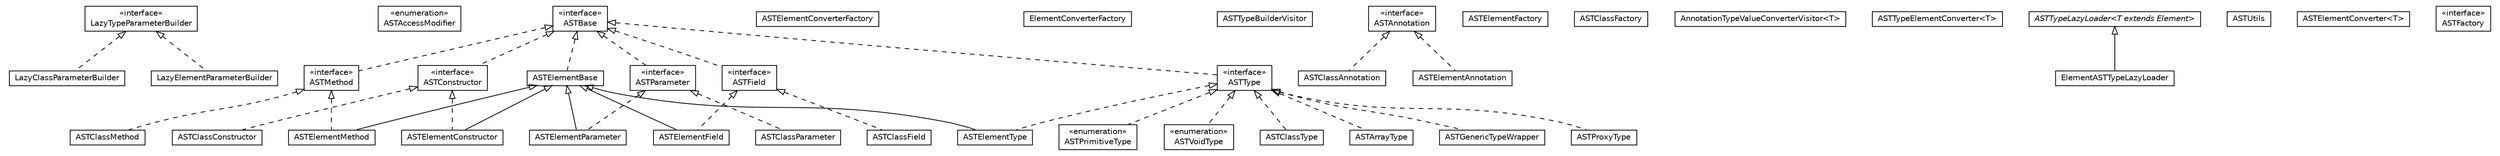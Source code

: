 #!/usr/local/bin/dot
#
# Class diagram 
# Generated by UMLGraph version 5.1 (http://www.umlgraph.org/)
#

digraph G {
	edge [fontname="Helvetica",fontsize=10,labelfontname="Helvetica",labelfontsize=10];
	node [fontname="Helvetica",fontsize=10,shape=plaintext];
	nodesep=0.25;
	ranksep=0.5;
	// org.androidtransfuse.analysis.adapter.LazyClassParameterBuilder
	c2161 [label=<<table title="org.androidtransfuse.analysis.adapter.LazyClassParameterBuilder" border="0" cellborder="1" cellspacing="0" cellpadding="2" port="p" href="./LazyClassParameterBuilder.html">
		<tr><td><table border="0" cellspacing="0" cellpadding="1">
<tr><td align="center" balign="center"> LazyClassParameterBuilder </td></tr>
		</table></td></tr>
		</table>>, fontname="Helvetica", fontcolor="black", fontsize=10.0];
	// org.androidtransfuse.analysis.adapter.ASTAccessModifier
	c2162 [label=<<table title="org.androidtransfuse.analysis.adapter.ASTAccessModifier" border="0" cellborder="1" cellspacing="0" cellpadding="2" port="p" href="./ASTAccessModifier.html">
		<tr><td><table border="0" cellspacing="0" cellpadding="1">
<tr><td align="center" balign="center"> &#171;enumeration&#187; </td></tr>
<tr><td align="center" balign="center"> ASTAccessModifier </td></tr>
		</table></td></tr>
		</table>>, fontname="Helvetica", fontcolor="black", fontsize=10.0];
	// org.androidtransfuse.analysis.adapter.ASTArrayType
	c2163 [label=<<table title="org.androidtransfuse.analysis.adapter.ASTArrayType" border="0" cellborder="1" cellspacing="0" cellpadding="2" port="p" href="./ASTArrayType.html">
		<tr><td><table border="0" cellspacing="0" cellpadding="1">
<tr><td align="center" balign="center"> ASTArrayType </td></tr>
		</table></td></tr>
		</table>>, fontname="Helvetica", fontcolor="black", fontsize=10.0];
	// org.androidtransfuse.analysis.adapter.ASTElementConverterFactory
	c2164 [label=<<table title="org.androidtransfuse.analysis.adapter.ASTElementConverterFactory" border="0" cellborder="1" cellspacing="0" cellpadding="2" port="p" href="./ASTElementConverterFactory.html">
		<tr><td><table border="0" cellspacing="0" cellpadding="1">
<tr><td align="center" balign="center"> ASTElementConverterFactory </td></tr>
		</table></td></tr>
		</table>>, fontname="Helvetica", fontcolor="black", fontsize=10.0];
	// org.androidtransfuse.analysis.adapter.ASTClassConstructor
	c2165 [label=<<table title="org.androidtransfuse.analysis.adapter.ASTClassConstructor" border="0" cellborder="1" cellspacing="0" cellpadding="2" port="p" href="./ASTClassConstructor.html">
		<tr><td><table border="0" cellspacing="0" cellpadding="1">
<tr><td align="center" balign="center"> ASTClassConstructor </td></tr>
		</table></td></tr>
		</table>>, fontname="Helvetica", fontcolor="black", fontsize=10.0];
	// org.androidtransfuse.analysis.adapter.ElementConverterFactory
	c2166 [label=<<table title="org.androidtransfuse.analysis.adapter.ElementConverterFactory" border="0" cellborder="1" cellspacing="0" cellpadding="2" port="p" href="./ElementConverterFactory.html">
		<tr><td><table border="0" cellspacing="0" cellpadding="1">
<tr><td align="center" balign="center"> ElementConverterFactory </td></tr>
		</table></td></tr>
		</table>>, fontname="Helvetica", fontcolor="black", fontsize=10.0];
	// org.androidtransfuse.analysis.adapter.ASTElementType
	c2167 [label=<<table title="org.androidtransfuse.analysis.adapter.ASTElementType" border="0" cellborder="1" cellspacing="0" cellpadding="2" port="p" href="./ASTElementType.html">
		<tr><td><table border="0" cellspacing="0" cellpadding="1">
<tr><td align="center" balign="center"> ASTElementType </td></tr>
		</table></td></tr>
		</table>>, fontname="Helvetica", fontcolor="black", fontsize=10.0];
	// org.androidtransfuse.analysis.adapter.ASTElementMethod
	c2168 [label=<<table title="org.androidtransfuse.analysis.adapter.ASTElementMethod" border="0" cellborder="1" cellspacing="0" cellpadding="2" port="p" href="./ASTElementMethod.html">
		<tr><td><table border="0" cellspacing="0" cellpadding="1">
<tr><td align="center" balign="center"> ASTElementMethod </td></tr>
		</table></td></tr>
		</table>>, fontname="Helvetica", fontcolor="black", fontsize=10.0];
	// org.androidtransfuse.analysis.adapter.ASTTypeBuilderVisitor
	c2169 [label=<<table title="org.androidtransfuse.analysis.adapter.ASTTypeBuilderVisitor" border="0" cellborder="1" cellspacing="0" cellpadding="2" port="p" href="./ASTTypeBuilderVisitor.html">
		<tr><td><table border="0" cellspacing="0" cellpadding="1">
<tr><td align="center" balign="center"> ASTTypeBuilderVisitor </td></tr>
		</table></td></tr>
		</table>>, fontname="Helvetica", fontcolor="black", fontsize=10.0];
	// org.androidtransfuse.analysis.adapter.LazyElementParameterBuilder
	c2170 [label=<<table title="org.androidtransfuse.analysis.adapter.LazyElementParameterBuilder" border="0" cellborder="1" cellspacing="0" cellpadding="2" port="p" href="./LazyElementParameterBuilder.html">
		<tr><td><table border="0" cellspacing="0" cellpadding="1">
<tr><td align="center" balign="center"> LazyElementParameterBuilder </td></tr>
		</table></td></tr>
		</table>>, fontname="Helvetica", fontcolor="black", fontsize=10.0];
	// org.androidtransfuse.analysis.adapter.ASTClassField
	c2171 [label=<<table title="org.androidtransfuse.analysis.adapter.ASTClassField" border="0" cellborder="1" cellspacing="0" cellpadding="2" port="p" href="./ASTClassField.html">
		<tr><td><table border="0" cellspacing="0" cellpadding="1">
<tr><td align="center" balign="center"> ASTClassField </td></tr>
		</table></td></tr>
		</table>>, fontname="Helvetica", fontcolor="black", fontsize=10.0];
	// org.androidtransfuse.analysis.adapter.ASTAnnotation
	c2172 [label=<<table title="org.androidtransfuse.analysis.adapter.ASTAnnotation" border="0" cellborder="1" cellspacing="0" cellpadding="2" port="p" href="./ASTAnnotation.html">
		<tr><td><table border="0" cellspacing="0" cellpadding="1">
<tr><td align="center" balign="center"> &#171;interface&#187; </td></tr>
<tr><td align="center" balign="center"> ASTAnnotation </td></tr>
		</table></td></tr>
		</table>>, fontname="Helvetica", fontcolor="black", fontsize=10.0];
	// org.androidtransfuse.analysis.adapter.ASTGenericTypeWrapper
	c2173 [label=<<table title="org.androidtransfuse.analysis.adapter.ASTGenericTypeWrapper" border="0" cellborder="1" cellspacing="0" cellpadding="2" port="p" href="./ASTGenericTypeWrapper.html">
		<tr><td><table border="0" cellspacing="0" cellpadding="1">
<tr><td align="center" balign="center"> ASTGenericTypeWrapper </td></tr>
		</table></td></tr>
		</table>>, fontname="Helvetica", fontcolor="black", fontsize=10.0];
	// org.androidtransfuse.analysis.adapter.ASTProxyType
	c2174 [label=<<table title="org.androidtransfuse.analysis.adapter.ASTProxyType" border="0" cellborder="1" cellspacing="0" cellpadding="2" port="p" href="./ASTProxyType.html">
		<tr><td><table border="0" cellspacing="0" cellpadding="1">
<tr><td align="center" balign="center"> ASTProxyType </td></tr>
		</table></td></tr>
		</table>>, fontname="Helvetica", fontcolor="black", fontsize=10.0];
	// org.androidtransfuse.analysis.adapter.ASTElementFactory
	c2175 [label=<<table title="org.androidtransfuse.analysis.adapter.ASTElementFactory" border="0" cellborder="1" cellspacing="0" cellpadding="2" port="p" href="./ASTElementFactory.html">
		<tr><td><table border="0" cellspacing="0" cellpadding="1">
<tr><td align="center" balign="center"> ASTElementFactory </td></tr>
		</table></td></tr>
		</table>>, fontname="Helvetica", fontcolor="black", fontsize=10.0];
	// org.androidtransfuse.analysis.adapter.ASTElementBase
	c2176 [label=<<table title="org.androidtransfuse.analysis.adapter.ASTElementBase" border="0" cellborder="1" cellspacing="0" cellpadding="2" port="p" href="./ASTElementBase.html">
		<tr><td><table border="0" cellspacing="0" cellpadding="1">
<tr><td align="center" balign="center"> ASTElementBase </td></tr>
		</table></td></tr>
		</table>>, fontname="Helvetica", fontcolor="black", fontsize=10.0];
	// org.androidtransfuse.analysis.adapter.ASTElementField
	c2177 [label=<<table title="org.androidtransfuse.analysis.adapter.ASTElementField" border="0" cellborder="1" cellspacing="0" cellpadding="2" port="p" href="./ASTElementField.html">
		<tr><td><table border="0" cellspacing="0" cellpadding="1">
<tr><td align="center" balign="center"> ASTElementField </td></tr>
		</table></td></tr>
		</table>>, fontname="Helvetica", fontcolor="black", fontsize=10.0];
	// org.androidtransfuse.analysis.adapter.ASTConstructor
	c2178 [label=<<table title="org.androidtransfuse.analysis.adapter.ASTConstructor" border="0" cellborder="1" cellspacing="0" cellpadding="2" port="p" href="./ASTConstructor.html">
		<tr><td><table border="0" cellspacing="0" cellpadding="1">
<tr><td align="center" balign="center"> &#171;interface&#187; </td></tr>
<tr><td align="center" balign="center"> ASTConstructor </td></tr>
		</table></td></tr>
		</table>>, fontname="Helvetica", fontcolor="black", fontsize=10.0];
	// org.androidtransfuse.analysis.adapter.ASTClassFactory
	c2179 [label=<<table title="org.androidtransfuse.analysis.adapter.ASTClassFactory" border="0" cellborder="1" cellspacing="0" cellpadding="2" port="p" href="./ASTClassFactory.html">
		<tr><td><table border="0" cellspacing="0" cellpadding="1">
<tr><td align="center" balign="center"> ASTClassFactory </td></tr>
		</table></td></tr>
		</table>>, fontname="Helvetica", fontcolor="black", fontsize=10.0];
	// org.androidtransfuse.analysis.adapter.ASTBase
	c2180 [label=<<table title="org.androidtransfuse.analysis.adapter.ASTBase" border="0" cellborder="1" cellspacing="0" cellpadding="2" port="p" href="./ASTBase.html">
		<tr><td><table border="0" cellspacing="0" cellpadding="1">
<tr><td align="center" balign="center"> &#171;interface&#187; </td></tr>
<tr><td align="center" balign="center"> ASTBase </td></tr>
		</table></td></tr>
		</table>>, fontname="Helvetica", fontcolor="black", fontsize=10.0];
	// org.androidtransfuse.analysis.adapter.ASTType
	c2181 [label=<<table title="org.androidtransfuse.analysis.adapter.ASTType" border="0" cellborder="1" cellspacing="0" cellpadding="2" port="p" href="./ASTType.html">
		<tr><td><table border="0" cellspacing="0" cellpadding="1">
<tr><td align="center" balign="center"> &#171;interface&#187; </td></tr>
<tr><td align="center" balign="center"> ASTType </td></tr>
		</table></td></tr>
		</table>>, fontname="Helvetica", fontcolor="black", fontsize=10.0];
	// org.androidtransfuse.analysis.adapter.AnnotationTypeValueConverterVisitor<T>
	c2182 [label=<<table title="org.androidtransfuse.analysis.adapter.AnnotationTypeValueConverterVisitor" border="0" cellborder="1" cellspacing="0" cellpadding="2" port="p" href="./AnnotationTypeValueConverterVisitor.html">
		<tr><td><table border="0" cellspacing="0" cellpadding="1">
<tr><td align="center" balign="center"> AnnotationTypeValueConverterVisitor&lt;T&gt; </td></tr>
		</table></td></tr>
		</table>>, fontname="Helvetica", fontcolor="black", fontsize=10.0];
	// org.androidtransfuse.analysis.adapter.ASTMethod
	c2183 [label=<<table title="org.androidtransfuse.analysis.adapter.ASTMethod" border="0" cellborder="1" cellspacing="0" cellpadding="2" port="p" href="./ASTMethod.html">
		<tr><td><table border="0" cellspacing="0" cellpadding="1">
<tr><td align="center" balign="center"> &#171;interface&#187; </td></tr>
<tr><td align="center" balign="center"> ASTMethod </td></tr>
		</table></td></tr>
		</table>>, fontname="Helvetica", fontcolor="black", fontsize=10.0];
	// org.androidtransfuse.analysis.adapter.ASTClassParameter
	c2184 [label=<<table title="org.androidtransfuse.analysis.adapter.ASTClassParameter" border="0" cellborder="1" cellspacing="0" cellpadding="2" port="p" href="./ASTClassParameter.html">
		<tr><td><table border="0" cellspacing="0" cellpadding="1">
<tr><td align="center" balign="center"> ASTClassParameter </td></tr>
		</table></td></tr>
		</table>>, fontname="Helvetica", fontcolor="black", fontsize=10.0];
	// org.androidtransfuse.analysis.adapter.ASTTypeElementConverter<T>
	c2185 [label=<<table title="org.androidtransfuse.analysis.adapter.ASTTypeElementConverter" border="0" cellborder="1" cellspacing="0" cellpadding="2" port="p" href="./ASTTypeElementConverter.html">
		<tr><td><table border="0" cellspacing="0" cellpadding="1">
<tr><td align="center" balign="center"> ASTTypeElementConverter&lt;T&gt; </td></tr>
		</table></td></tr>
		</table>>, fontname="Helvetica", fontcolor="black", fontsize=10.0];
	// org.androidtransfuse.analysis.adapter.ASTClassMethod
	c2186 [label=<<table title="org.androidtransfuse.analysis.adapter.ASTClassMethod" border="0" cellborder="1" cellspacing="0" cellpadding="2" port="p" href="./ASTClassMethod.html">
		<tr><td><table border="0" cellspacing="0" cellpadding="1">
<tr><td align="center" balign="center"> ASTClassMethod </td></tr>
		</table></td></tr>
		</table>>, fontname="Helvetica", fontcolor="black", fontsize=10.0];
	// org.androidtransfuse.analysis.adapter.ASTTypeLazyLoader<T extends javax.lang.model.element.Element>
	c2187 [label=<<table title="org.androidtransfuse.analysis.adapter.ASTTypeLazyLoader" border="0" cellborder="1" cellspacing="0" cellpadding="2" port="p" href="./ASTTypeLazyLoader.html">
		<tr><td><table border="0" cellspacing="0" cellpadding="1">
<tr><td align="center" balign="center"><font face="Helvetica-Oblique"> ASTTypeLazyLoader&lt;T extends Element&gt; </font></td></tr>
		</table></td></tr>
		</table>>, fontname="Helvetica", fontcolor="black", fontsize=10.0];
	// org.androidtransfuse.analysis.adapter.ASTUtils
	c2188 [label=<<table title="org.androidtransfuse.analysis.adapter.ASTUtils" border="0" cellborder="1" cellspacing="0" cellpadding="2" port="p" href="./ASTUtils.html">
		<tr><td><table border="0" cellspacing="0" cellpadding="1">
<tr><td align="center" balign="center"> ASTUtils </td></tr>
		</table></td></tr>
		</table>>, fontname="Helvetica", fontcolor="black", fontsize=10.0];
	// org.androidtransfuse.analysis.adapter.ASTParameter
	c2189 [label=<<table title="org.androidtransfuse.analysis.adapter.ASTParameter" border="0" cellborder="1" cellspacing="0" cellpadding="2" port="p" href="./ASTParameter.html">
		<tr><td><table border="0" cellspacing="0" cellpadding="1">
<tr><td align="center" balign="center"> &#171;interface&#187; </td></tr>
<tr><td align="center" balign="center"> ASTParameter </td></tr>
		</table></td></tr>
		</table>>, fontname="Helvetica", fontcolor="black", fontsize=10.0];
	// org.androidtransfuse.analysis.adapter.ASTPrimitiveType
	c2190 [label=<<table title="org.androidtransfuse.analysis.adapter.ASTPrimitiveType" border="0" cellborder="1" cellspacing="0" cellpadding="2" port="p" href="./ASTPrimitiveType.html">
		<tr><td><table border="0" cellspacing="0" cellpadding="1">
<tr><td align="center" balign="center"> &#171;enumeration&#187; </td></tr>
<tr><td align="center" balign="center"> ASTPrimitiveType </td></tr>
		</table></td></tr>
		</table>>, fontname="Helvetica", fontcolor="black", fontsize=10.0];
	// org.androidtransfuse.analysis.adapter.LazyTypeParameterBuilder
	c2191 [label=<<table title="org.androidtransfuse.analysis.adapter.LazyTypeParameterBuilder" border="0" cellborder="1" cellspacing="0" cellpadding="2" port="p" href="./LazyTypeParameterBuilder.html">
		<tr><td><table border="0" cellspacing="0" cellpadding="1">
<tr><td align="center" balign="center"> &#171;interface&#187; </td></tr>
<tr><td align="center" balign="center"> LazyTypeParameterBuilder </td></tr>
		</table></td></tr>
		</table>>, fontname="Helvetica", fontcolor="black", fontsize=10.0];
	// org.androidtransfuse.analysis.adapter.ElementASTTypeLazyLoader
	c2192 [label=<<table title="org.androidtransfuse.analysis.adapter.ElementASTTypeLazyLoader" border="0" cellborder="1" cellspacing="0" cellpadding="2" port="p" href="./ElementASTTypeLazyLoader.html">
		<tr><td><table border="0" cellspacing="0" cellpadding="1">
<tr><td align="center" balign="center"> ElementASTTypeLazyLoader </td></tr>
		</table></td></tr>
		</table>>, fontname="Helvetica", fontcolor="black", fontsize=10.0];
	// org.androidtransfuse.analysis.adapter.ASTElementConverter<T>
	c2193 [label=<<table title="org.androidtransfuse.analysis.adapter.ASTElementConverter" border="0" cellborder="1" cellspacing="0" cellpadding="2" port="p" href="./ASTElementConverter.html">
		<tr><td><table border="0" cellspacing="0" cellpadding="1">
<tr><td align="center" balign="center"> ASTElementConverter&lt;T&gt; </td></tr>
		</table></td></tr>
		</table>>, fontname="Helvetica", fontcolor="black", fontsize=10.0];
	// org.androidtransfuse.analysis.adapter.ASTVoidType
	c2194 [label=<<table title="org.androidtransfuse.analysis.adapter.ASTVoidType" border="0" cellborder="1" cellspacing="0" cellpadding="2" port="p" href="./ASTVoidType.html">
		<tr><td><table border="0" cellspacing="0" cellpadding="1">
<tr><td align="center" balign="center"> &#171;enumeration&#187; </td></tr>
<tr><td align="center" balign="center"> ASTVoidType </td></tr>
		</table></td></tr>
		</table>>, fontname="Helvetica", fontcolor="black", fontsize=10.0];
	// org.androidtransfuse.analysis.adapter.ASTField
	c2195 [label=<<table title="org.androidtransfuse.analysis.adapter.ASTField" border="0" cellborder="1" cellspacing="0" cellpadding="2" port="p" href="./ASTField.html">
		<tr><td><table border="0" cellspacing="0" cellpadding="1">
<tr><td align="center" balign="center"> &#171;interface&#187; </td></tr>
<tr><td align="center" balign="center"> ASTField </td></tr>
		</table></td></tr>
		</table>>, fontname="Helvetica", fontcolor="black", fontsize=10.0];
	// org.androidtransfuse.analysis.adapter.ASTClassAnnotation
	c2196 [label=<<table title="org.androidtransfuse.analysis.adapter.ASTClassAnnotation" border="0" cellborder="1" cellspacing="0" cellpadding="2" port="p" href="./ASTClassAnnotation.html">
		<tr><td><table border="0" cellspacing="0" cellpadding="1">
<tr><td align="center" balign="center"> ASTClassAnnotation </td></tr>
		</table></td></tr>
		</table>>, fontname="Helvetica", fontcolor="black", fontsize=10.0];
	// org.androidtransfuse.analysis.adapter.ASTClassType
	c2197 [label=<<table title="org.androidtransfuse.analysis.adapter.ASTClassType" border="0" cellborder="1" cellspacing="0" cellpadding="2" port="p" href="./ASTClassType.html">
		<tr><td><table border="0" cellspacing="0" cellpadding="1">
<tr><td align="center" balign="center"> ASTClassType </td></tr>
		</table></td></tr>
		</table>>, fontname="Helvetica", fontcolor="black", fontsize=10.0];
	// org.androidtransfuse.analysis.adapter.ASTFactory
	c2198 [label=<<table title="org.androidtransfuse.analysis.adapter.ASTFactory" border="0" cellborder="1" cellspacing="0" cellpadding="2" port="p" href="./ASTFactory.html">
		<tr><td><table border="0" cellspacing="0" cellpadding="1">
<tr><td align="center" balign="center"> &#171;interface&#187; </td></tr>
<tr><td align="center" balign="center"> ASTFactory </td></tr>
		</table></td></tr>
		</table>>, fontname="Helvetica", fontcolor="black", fontsize=10.0];
	// org.androidtransfuse.analysis.adapter.ASTElementParameter
	c2199 [label=<<table title="org.androidtransfuse.analysis.adapter.ASTElementParameter" border="0" cellborder="1" cellspacing="0" cellpadding="2" port="p" href="./ASTElementParameter.html">
		<tr><td><table border="0" cellspacing="0" cellpadding="1">
<tr><td align="center" balign="center"> ASTElementParameter </td></tr>
		</table></td></tr>
		</table>>, fontname="Helvetica", fontcolor="black", fontsize=10.0];
	// org.androidtransfuse.analysis.adapter.ASTElementAnnotation
	c2200 [label=<<table title="org.androidtransfuse.analysis.adapter.ASTElementAnnotation" border="0" cellborder="1" cellspacing="0" cellpadding="2" port="p" href="./ASTElementAnnotation.html">
		<tr><td><table border="0" cellspacing="0" cellpadding="1">
<tr><td align="center" balign="center"> ASTElementAnnotation </td></tr>
		</table></td></tr>
		</table>>, fontname="Helvetica", fontcolor="black", fontsize=10.0];
	// org.androidtransfuse.analysis.adapter.ASTElementConstructor
	c2201 [label=<<table title="org.androidtransfuse.analysis.adapter.ASTElementConstructor" border="0" cellborder="1" cellspacing="0" cellpadding="2" port="p" href="./ASTElementConstructor.html">
		<tr><td><table border="0" cellspacing="0" cellpadding="1">
<tr><td align="center" balign="center"> ASTElementConstructor </td></tr>
		</table></td></tr>
		</table>>, fontname="Helvetica", fontcolor="black", fontsize=10.0];
	//org.androidtransfuse.analysis.adapter.LazyClassParameterBuilder implements org.androidtransfuse.analysis.adapter.LazyTypeParameterBuilder
	c2191:p -> c2161:p [dir=back,arrowtail=empty,style=dashed];
	//org.androidtransfuse.analysis.adapter.ASTArrayType implements org.androidtransfuse.analysis.adapter.ASTType
	c2181:p -> c2163:p [dir=back,arrowtail=empty,style=dashed];
	//org.androidtransfuse.analysis.adapter.ASTClassConstructor implements org.androidtransfuse.analysis.adapter.ASTConstructor
	c2178:p -> c2165:p [dir=back,arrowtail=empty,style=dashed];
	//org.androidtransfuse.analysis.adapter.ASTElementType extends org.androidtransfuse.analysis.adapter.ASTElementBase
	c2176:p -> c2167:p [dir=back,arrowtail=empty];
	//org.androidtransfuse.analysis.adapter.ASTElementType implements org.androidtransfuse.analysis.adapter.ASTType
	c2181:p -> c2167:p [dir=back,arrowtail=empty,style=dashed];
	//org.androidtransfuse.analysis.adapter.ASTElementMethod extends org.androidtransfuse.analysis.adapter.ASTElementBase
	c2176:p -> c2168:p [dir=back,arrowtail=empty];
	//org.androidtransfuse.analysis.adapter.ASTElementMethod implements org.androidtransfuse.analysis.adapter.ASTMethod
	c2183:p -> c2168:p [dir=back,arrowtail=empty,style=dashed];
	//org.androidtransfuse.analysis.adapter.LazyElementParameterBuilder implements org.androidtransfuse.analysis.adapter.LazyTypeParameterBuilder
	c2191:p -> c2170:p [dir=back,arrowtail=empty,style=dashed];
	//org.androidtransfuse.analysis.adapter.ASTClassField implements org.androidtransfuse.analysis.adapter.ASTField
	c2195:p -> c2171:p [dir=back,arrowtail=empty,style=dashed];
	//org.androidtransfuse.analysis.adapter.ASTGenericTypeWrapper implements org.androidtransfuse.analysis.adapter.ASTType
	c2181:p -> c2173:p [dir=back,arrowtail=empty,style=dashed];
	//org.androidtransfuse.analysis.adapter.ASTProxyType implements org.androidtransfuse.analysis.adapter.ASTType
	c2181:p -> c2174:p [dir=back,arrowtail=empty,style=dashed];
	//org.androidtransfuse.analysis.adapter.ASTElementBase implements org.androidtransfuse.analysis.adapter.ASTBase
	c2180:p -> c2176:p [dir=back,arrowtail=empty,style=dashed];
	//org.androidtransfuse.analysis.adapter.ASTElementField extends org.androidtransfuse.analysis.adapter.ASTElementBase
	c2176:p -> c2177:p [dir=back,arrowtail=empty];
	//org.androidtransfuse.analysis.adapter.ASTElementField implements org.androidtransfuse.analysis.adapter.ASTField
	c2195:p -> c2177:p [dir=back,arrowtail=empty,style=dashed];
	//org.androidtransfuse.analysis.adapter.ASTConstructor implements org.androidtransfuse.analysis.adapter.ASTBase
	c2180:p -> c2178:p [dir=back,arrowtail=empty,style=dashed];
	//org.androidtransfuse.analysis.adapter.ASTType implements org.androidtransfuse.analysis.adapter.ASTBase
	c2180:p -> c2181:p [dir=back,arrowtail=empty,style=dashed];
	//org.androidtransfuse.analysis.adapter.ASTMethod implements org.androidtransfuse.analysis.adapter.ASTBase
	c2180:p -> c2183:p [dir=back,arrowtail=empty,style=dashed];
	//org.androidtransfuse.analysis.adapter.ASTClassParameter implements org.androidtransfuse.analysis.adapter.ASTParameter
	c2189:p -> c2184:p [dir=back,arrowtail=empty,style=dashed];
	//org.androidtransfuse.analysis.adapter.ASTClassMethod implements org.androidtransfuse.analysis.adapter.ASTMethod
	c2183:p -> c2186:p [dir=back,arrowtail=empty,style=dashed];
	//org.androidtransfuse.analysis.adapter.ASTParameter implements org.androidtransfuse.analysis.adapter.ASTBase
	c2180:p -> c2189:p [dir=back,arrowtail=empty,style=dashed];
	//org.androidtransfuse.analysis.adapter.ASTPrimitiveType implements org.androidtransfuse.analysis.adapter.ASTType
	c2181:p -> c2190:p [dir=back,arrowtail=empty,style=dashed];
	//org.androidtransfuse.analysis.adapter.ElementASTTypeLazyLoader extends org.androidtransfuse.analysis.adapter.ASTTypeLazyLoader<javax.lang.model.element.Element>
	c2187:p -> c2192:p [dir=back,arrowtail=empty];
	//org.androidtransfuse.analysis.adapter.ASTVoidType implements org.androidtransfuse.analysis.adapter.ASTType
	c2181:p -> c2194:p [dir=back,arrowtail=empty,style=dashed];
	//org.androidtransfuse.analysis.adapter.ASTField implements org.androidtransfuse.analysis.adapter.ASTBase
	c2180:p -> c2195:p [dir=back,arrowtail=empty,style=dashed];
	//org.androidtransfuse.analysis.adapter.ASTClassAnnotation implements org.androidtransfuse.analysis.adapter.ASTAnnotation
	c2172:p -> c2196:p [dir=back,arrowtail=empty,style=dashed];
	//org.androidtransfuse.analysis.adapter.ASTClassType implements org.androidtransfuse.analysis.adapter.ASTType
	c2181:p -> c2197:p [dir=back,arrowtail=empty,style=dashed];
	//org.androidtransfuse.analysis.adapter.ASTElementParameter extends org.androidtransfuse.analysis.adapter.ASTElementBase
	c2176:p -> c2199:p [dir=back,arrowtail=empty];
	//org.androidtransfuse.analysis.adapter.ASTElementParameter implements org.androidtransfuse.analysis.adapter.ASTParameter
	c2189:p -> c2199:p [dir=back,arrowtail=empty,style=dashed];
	//org.androidtransfuse.analysis.adapter.ASTElementAnnotation implements org.androidtransfuse.analysis.adapter.ASTAnnotation
	c2172:p -> c2200:p [dir=back,arrowtail=empty,style=dashed];
	//org.androidtransfuse.analysis.adapter.ASTElementConstructor extends org.androidtransfuse.analysis.adapter.ASTElementBase
	c2176:p -> c2201:p [dir=back,arrowtail=empty];
	//org.androidtransfuse.analysis.adapter.ASTElementConstructor implements org.androidtransfuse.analysis.adapter.ASTConstructor
	c2178:p -> c2201:p [dir=back,arrowtail=empty,style=dashed];
}

